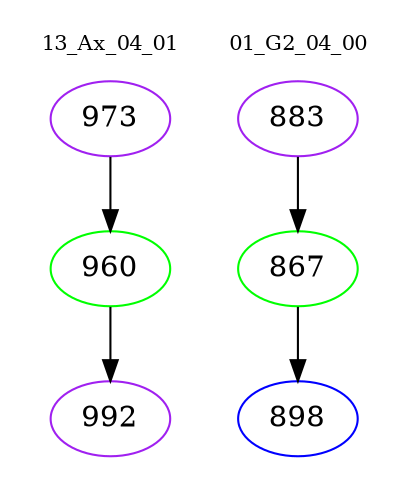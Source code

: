 digraph{
subgraph cluster_0 {
color = white
label = "13_Ax_04_01";
fontsize=10;
T0_973 [label="973", color="purple"]
T0_973 -> T0_960 [color="black"]
T0_960 [label="960", color="green"]
T0_960 -> T0_992 [color="black"]
T0_992 [label="992", color="purple"]
}
subgraph cluster_1 {
color = white
label = "01_G2_04_00";
fontsize=10;
T1_883 [label="883", color="purple"]
T1_883 -> T1_867 [color="black"]
T1_867 [label="867", color="green"]
T1_867 -> T1_898 [color="black"]
T1_898 [label="898", color="blue"]
}
}
